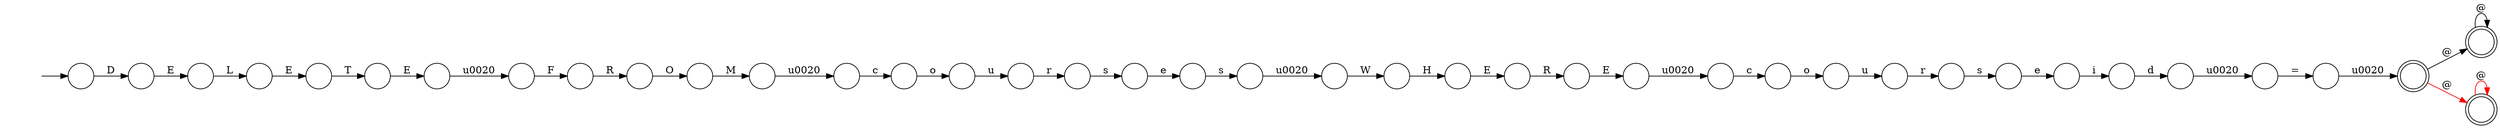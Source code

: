 digraph Automaton {
  rankdir = LR;
  0 [shape=circle,label=""];
  0 -> 5 [label="\u0020"]
  1 [shape=circle,label=""];
  1 -> 15 [label="u"]
  2 [shape=circle,label=""];
  2 -> 35 [label="R"]
  3 [shape=circle,label=""];
  3 -> 25 [label="M"]
  4 [shape=doublecircle,label=""];
  4 -> 4 [label="@"]
  5 [shape=circle,label=""];
  5 -> 2 [label="F"]
  6 [shape=circle,label=""];
  6 -> 33 [label="i"]
  7 [shape=circle,label=""];
  7 -> 0 [label="E"]
  8 [shape=circle,label=""];
  8 -> 19 [label="c"]
  9 [shape=circle,label=""];
  9 -> 22 [label="E"]
  10 [shape=circle,label=""];
  10 -> 29 [label="o"]
  11 [shape=circle,label=""];
  initial [shape=plaintext,label=""];
  initial -> 11
  11 -> 28 [label="D"]
  12 [shape=circle,label=""];
  12 -> 27 [label="s"]
  13 [shape=circle,label=""];
  13 -> 18 [label="\u0020"]
  14 [shape=circle,label=""];
  14 -> 10 [label="c"]
  15 [shape=circle,label=""];
  15 -> 38 [label="r"]
  16 [shape=circle,label=""];
  16 -> 7 [label="T"]
  17 [shape=circle,label=""];
  17 -> 31 [label="s"]
  18 [shape=doublecircle,label=""];
  18 -> 4 [label="@"]
  18 -> 39 [label="@",color=red]
  19 [shape=circle,label=""];
  19 -> 1 [label="o"]
  20 [shape=circle,label=""];
  20 -> 13 [label="="]
  21 [shape=circle,label=""];
  21 -> 23 [label="W"]
  22 [shape=circle,label=""];
  22 -> 14 [label="\u0020"]
  23 [shape=circle,label=""];
  23 -> 37 [label="H"]
  24 [shape=circle,label=""];
  24 -> 9 [label="R"]
  25 [shape=circle,label=""];
  25 -> 8 [label="\u0020"]
  26 [shape=circle,label=""];
  26 -> 12 [label="e"]
  27 [shape=circle,label=""];
  27 -> 21 [label="\u0020"]
  28 [shape=circle,label=""];
  28 -> 36 [label="E"]
  29 [shape=circle,label=""];
  29 -> 32 [label="u"]
  30 [shape=circle,label=""];
  30 -> 16 [label="E"]
  31 [shape=circle,label=""];
  31 -> 6 [label="e"]
  32 [shape=circle,label=""];
  32 -> 17 [label="r"]
  33 [shape=circle,label=""];
  33 -> 34 [label="d"]
  34 [shape=circle,label=""];
  34 -> 20 [label="\u0020"]
  35 [shape=circle,label=""];
  35 -> 3 [label="O"]
  36 [shape=circle,label=""];
  36 -> 30 [label="L"]
  37 [shape=circle,label=""];
  37 -> 24 [label="E"]
  38 [shape=circle,label=""];
  38 -> 26 [label="s"]
  39 [shape=doublecircle,label=""];
  39 -> 39 [label="@",color=red]
}
